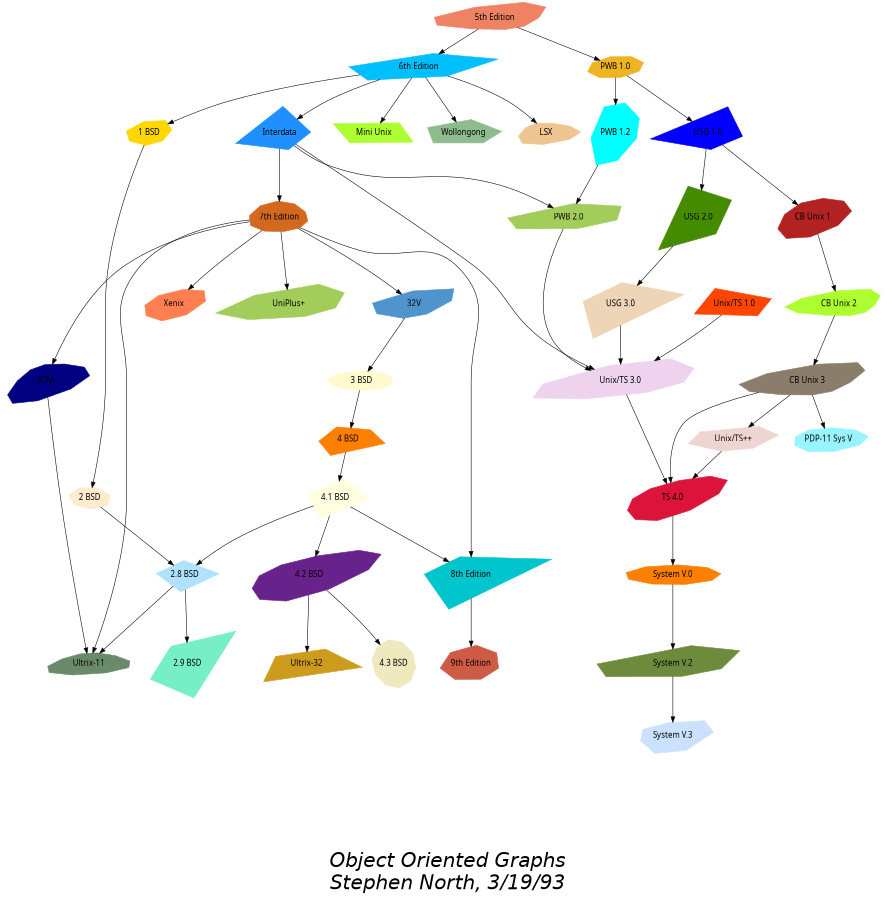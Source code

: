 digraph "unix" {
	graph [	fontname = "Helvetica-Oblique",
		fontsize = 36,
		label = "\n\n\n\nObject Oriented Graphs\nStephen North, 3/19/93",
		size = "6,6" ];
	node [	label = "\N",
		shape = polygon,
		sides = 4,
		distortion = "0.0",
		orientation = "0.0",
		skew = "0.0",
		color = white,
		style = filled,
		fontname = "Helvetica-Outline" ];
	graph [lp= "594,114"];
	graph [bb= "0,0,1189,1274"];
	"5th Edition" [sides=9, distortion="0.936354", orientation=28, skew="-0.126818", color=salmon2, pos="709,1251", width="1.97", height="0.62"];
	"6th Edition" [sides=5, distortion="0.238792", orientation=11, skew="0.995935", color=deepskyblue, pos="515,1169", width="2.42", height="0.62"];
	"PWB 1.0" [sides=8, distortion="0.019636", orientation=79, skew="-0.440424", color=goldenrod2, pos="834,1169", width="1.17", height="0.51"];
	LSX [sides=9, distortion="-0.698271", orientation=22, skew="-0.195492", color=burlywood2, pos="230,1076", width="1.14", height="0.54"];
	"1 BSD" [sides=7, distortion="0.265084", orientation=26, skew="0.403659", color=gold1, pos="326,1076", width="1.03", height="0.57"];
	"Mini Unix" [distortion="0.039386", orientation=2, skew="-0.461120", color=greenyellow, pos="585,1076", width="1.61", height="0.50"];
	Wollongong [sides=5, distortion="0.228564", orientation=63, skew="-0.062846", color=darkseagreen, pos="717,1076", width="1.56", height="0.62"];
	Interdata [distortion="0.624013", orientation=56, skew="0.101396", color=dodgerblue1, pos="445,1076", width="1.78", height="0.94"];
	"Unix/TS 3.0" [sides=8, distortion="0.731383", orientation=43, skew="-0.824612", color=thistle2, pos="827,753", width="2.47", height="0.75"];
	"PWB 2.0" [sides=6, distortion="0.592100", orientation=34, skew="-0.719269", color=darkolivegreen3, pos="827,968", width="1.92", height="0.61"];
	"7th Edition" [sides=10, distortion="0.298417", orientation=65, skew="0.310367", color=chocolate, pos="343,968", width="1.22", height="0.64"];
	"8th Edition" [distortion="-0.997093", orientation=50, skew="-0.061117", color=turquoise3, pos="584,467", width="2.61", height="1.07"];
	"32V" [sides=7, distortion="0.878516", orientation=19, skew="0.592905", color=steelblue3, pos="343,855", width="1.25", height="0.64"];
	V7M [sides=10, distortion="-0.960249", orientation=32, skew="0.460424", color=navy, pos="47,753", width="1.31", height="0.75"];
	"Ultrix-11" [sides=10, distortion="-0.633186", orientation=10, skew="0.333125", color=darkseagreen4, pos="104,353", width="1.50", height="0.53"];
	Xenix [sides=8, distortion="-0.337997", orientation=52, skew="-0.760726", color=coral, pos="238,855", width="1.17", height="0.65"];
	"UniPlus+" [sides=7, distortion="0.788483", orientation=39, skew="-0.526284", color=darkolivegreen3, pos="481,855", width="2.08", height="0.72"];
	"9th Edition" [sides=7, distortion="0.138690", orientation=55, skew="0.554049", color=coral3, pos="625,353", width="1.31", height="0.69"];
	"2 BSD" [sides=7, distortion="-0.010661", orientation=84, skew="0.179249", color=blanchedalmond, pos="106,573", width="0.94", height="0.54"];
	"2.8 BSD" [distortion="-0.239422", orientation=44, skew="0.053841", color=lightskyblue1, pos="252,467", width="1.56", height="0.75"];
	"2.9 BSD" [distortion="-0.843381", orientation=70, skew="-0.601395", color=aquamarine2, pos="242,353", width="1.83", height="1.07"];
	"3 BSD" [sides=10, distortion="0.251820", orientation=18, skew="-0.530618", color=lemonchiffon, pos="349,753", width="1.25", height="0.50"];
	"4 BSD" [sides=5, distortion="-0.772300", orientation=24, skew="-0.028475", color=darkorange1, pos="364,665", width="1.39", height="0.68"];
	"4.1 BSD" [distortion="-0.226170", orientation=38, skew="0.504053", color=lightyellow1, pos="370,573", width="1.53", height="0.85"];
	"4.2 BSD" [sides=10, distortion="-0.807349", orientation=50, skew="-0.908842", color=darkorchid4, pos="399,467", width="1.94", height="0.81"];
	"4.3 BSD" [sides=10, distortion="-0.030619", orientation=76, skew="0.985021", color=lemonchiffon2, pos="525,353", width="0.97", height="0.78"];
	"Ultrix-32" [distortion="-0.644209", orientation=21, skew="0.307836", color=goldenrod3, pos="399,353", width="2.03", height="0.78"];
	"PWB 1.2" [sides=7, distortion="0.640971", orientation=84, skew="-0.768455", color=cyan, pos="834,1076", width="1.19", height="0.92"];
	"USG 1.0" [distortion="0.758942", orientation=42, skew="0.039886", color=blue, pos="975,1076", width="2.03", height="0.93"];
	"CB Unix 1" [sides=9, distortion="-0.348692", orientation=42, skew="0.767058", color=firebrick, pos="1110,968", width="1.56", height="0.72"];
	"USG 2.0" [distortion="0.748625", orientation=74, skew="-0.647656", color=chartreuse4, pos="975,968", width="1.69", height="1.04"];
	"CB Unix 2" [sides=10, distortion="0.851818", orientation=32, skew="-0.020120", color=greenyellow, pos="1106,855", width="1.83", height="0.61"];
	"CB Unix 3" [sides=10, distortion="0.992237", orientation=29, skew="0.256102", color=bisque4, pos="1081,753", width="2.06", height="0.68"];
	"Unix/TS++" [sides=6, distortion="0.545461", orientation=16, skew="0.313589", color=mistyrose2, pos="985,665", width="1.78", height="0.60"];
	"PDP-11 Sys V" [sides=9, distortion="-0.267769", orientation=40, skew="0.271226", color=cadetblue1, pos="1128,665", width="1.69", height="0.56"];
	"USG 3.0" [distortion="-0.848455", orientation=44, skew="0.267152", color=bisque2, pos="937,855", width="2.14", height="1.07"];
	"Unix/TS 1.0" [distortion="0.305594", orientation=75, skew="0.070516", color=orangered, pos="672,855", width="1.67", height="0.72"];
	"TS 4.0" [sides=10, distortion="-0.641701", orientation=50, skew="-0.952502", color=crimson, pos="893,573", width="1.56", height="0.75"];
	"System V.0" [sides=9, distortion="0.021556", orientation=26, skew="-0.729938", color=darkorange1, pos="893,467", width="1.78", height="0.50"];
	"System V.2" [sides=6, distortion="0.985153", orientation=33, skew="-0.399752", color=darkolivegreen4, pos="893,353", width="2.33", height="0.69"];
	"System V.3" [sides=7, distortion="-0.687574", orientation=58, skew="-0.180116", color=lightsteelblue1, pos="893,253", width="1.67", height="0.68"];
	"5th Edition" -> "6th Edition" [pos="e,559,1188 674,1236 644,1224 600,1206 566,1191"];
	"5th Edition" -> "PWB 1.0" [pos="e,813,1182 731,1236 752,1223 784,1202 806,1187"];
	"6th Edition" -> LSX [pos="e,246,1090 451,1155 398,1143 323,1125 277,1110 269,1107 260,1101 251,1094"];
	"6th Edition" -> "1 BSD" [pos="e,350,1096 458,1147 428,1136 393,1121 369,1110 365,1108 359,1104 355,1100"];
	"6th Edition" -> "Mini Unix" [pos="e,572,1094 528,1152 539,1138 554,1116 567,1100"];
	"6th Edition" -> Wollongong [pos="e,692,1091 548,1155 580,1142 627,1123 655,1110 663,1106 673,1101 683,1096"];
	"6th Edition" -> Interdata [pos="e,463,1100 501,1151 491,1137 478,1120 466,1105"];
	Interdata -> "Unix/TS 3.0" [pos="e,819,773 451,1055 490,962 661,964 744,894 773,870 801,813 816,780"];
	Interdata -> "PWB 2.0" [pos="e,803,981 469,1062 484,1054 502,1045 515,1042 592,1024 671,1024 747,1006 761,1003 779,994 795,985"];
	Interdata -> "7th Edition" [pos="e,362,988 427,1057 411,1040 386,1013 368,994"];
	"7th Edition" -> "8th Edition" [pos="e,584,487 380,959 438,943 547,913 568,894 604,862 584,800 584,753 584,753 584,753 584,665 584,618 584,539 584,496"];
	"7th Edition" -> "32V" [pos="e,343,875 343,948 343,930 343,904 343,883"];
	"7th Edition" -> V7M [pos="e,59,773 302,956 257,943 187,920 151,894 119,871 83,814 63,780"];
	"7th Edition" -> "Ultrix-11" [pos="e,112,371 309,953 264,938 213,930 184,894 155,857 168,800 168,753 168,753 168,753 168,573 168,517 134,425 116,380"];
	"7th Edition" -> Xenix [pos="e,257,876 325,949 307,930 280,900 261,880"];
	"7th Edition" -> "UniPlus+" [pos="e,462,870 363,951 388,930 431,896 457,874"];
	V7M -> "Ultrix-11" [pos="e,99,370 48,733 49,691 53,595 60,542 67,495 87,417 97,378"];
	"8th Edition" -> "9th Edition" [pos="e,617,374 592,444 598,426 607,401 614,382"];
	"1 BSD" -> "2 BSD" [pos="e,109,591 306,1059 256,1014 125,895 125,855 125,855 125,855 125,753 125,710 115,637 110,599"];
	"2 BSD" -> "2.8 BSD" [pos="e,232,482 126,558 152,539 197,507 226,486"];
	"2.8 BSD" -> "Ultrix-11" [pos="e,125,369 230,450 204,430 159,396 131,374"];
	"2.8 BSD" -> "2.9 BSD" [pos="e,244,377 250,442 248,426 247,403 245,385"];
	"32V" -> "3 BSD" [pos="e,348,771 344,837 345,821 346,797 348,779"];
	"3 BSD" -> "4 BSD" [pos="e,361,683 352,736 354,724 357,705 359,691"];
	"4 BSD" -> "4.1 BSD" [pos="e,369,594 365,646 366,634 367,617 368,603"];
	"4.1 BSD" -> "4.2 BSD" [pos="e,394,485 375,553 380,536 387,510 392,492"];
	"4.1 BSD" -> "2.8 BSD" [pos="e,270,483 342,548 322,530 295,506 276,488"];
	"4.1 BSD" -> "8th Edition" [pos="e,556,481 395,561 432,542 504,507 547,485"];
	"4.2 BSD" -> "4.3 BSD" [pos="e,501,374 417,451 438,432 472,401 496,379"];
	"4.2 BSD" -> "Ultrix-32" [pos="e,399,372 399,445 399,427 399,400 399,380"];
	"PWB 1.0" -> "PWB 1.2" [pos="e,834,1105 834,1151 834,1141 834,1127 834,1114"];
	"PWB 1.0" -> "USG 1.0" [pos="e,953,1090 854,1156 878,1139 920,1112 947,1094"];
	"PWB 1.2" -> "PWB 2.0" [pos="e,828,989 832,1047 831,1032 830,1013 829,997"];
	"USG 1.0" -> "CB Unix 1" [pos="e,1090,984 994,1061 1017,1042 1058,1010 1085,988"];
	"USG 1.0" -> "USG 2.0" [pos="e,975,1001 975,1055 975,1043 975,1025 975,1010"];
	"CB Unix 1" -> "CB Unix 2" [pos="e,1107,875 1109,945 1108,928 1107,903 1107,883"];
	"CB Unix 2" -> "CB Unix 3" [pos="e,1086,774 1102,839 1099,823 1093,800 1088,782"];
	"CB Unix 3" -> "Unix/TS++" [pos="e,1007,685 1061,734 1047,722 1028,705 1013,691"];
	"CB Unix 3" -> "PDP-11 Sys V" [pos="e,1118,683 1091,735 1098,722 1107,705 1114,690"];
	"USG 2.0" -> "USG 3.0" [pos="e,945,879 966,942 961,926 953,904 948,887"];
	"USG 3.0" -> "Unix/TS 3.0" [pos="e,853,777 902,822 888,810 873,796 859,783"];
	"PWB 2.0" -> "Unix/TS 3.0" [pos="e,827,774 827,950 827,914 827,828 827,783"];
	"Unix/TS 1.0" -> "Unix/TS 3.0" [pos="e,804,769 701,836 729,818 770,791 798,773"];
	"Unix/TS 3.0" -> "TS 4.0" [pos="e,887,590 833,736 845,703 870,634 884,597"];
	"Unix/TS++" -> "TS 4.0" [pos="e,917,597 966,646 953,633 935,615 921,601"];
	"CB Unix 3" -> "TS 4.0" [pos="e,891,591 1018,739 980,729 933,712 909,690 891,672 889,629 890,600"];
	"TS 4.0" -> "System V.0" [pos="e,893,485 893,552 893,535 893,511 893,493"];
	"System V.0" -> "System V.2" [pos="e,893,373 893,450 893,431 893,403 893,381"];
	"System V.2" -> "System V.3" [pos="e,893,271 893,335 893,320 893,297 893,279"];
}
